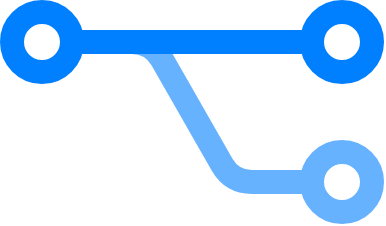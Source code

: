 <mxfile>
    <diagram id="NTDDmtVAqjlmNJ781-ii" name="Page-1">
        <mxGraphModel dx="612" dy="417" grid="1" gridSize="10" guides="1" tooltips="1" connect="1" arrows="1" fold="1" page="1" pageScale="1" pageWidth="1100" pageHeight="850" math="0" shadow="0">
            <root>
                <mxCell id="0"/>
                <mxCell id="1" parent="0"/>
                <mxCell id="9" style="html=1;exitX=1;exitY=0.5;exitDx=0;exitDy=0;entryX=0;entryY=0.5;entryDx=0;entryDy=0;strokeWidth=12;endArrow=none;endFill=0;strokeColor=#66B2FF;" edge="1" parent="1" source="6" target="8">
                    <mxGeometry relative="1" as="geometry">
                        <Array as="points">
                            <mxPoint x="240" y="155"/>
                            <mxPoint x="280" y="225"/>
                        </Array>
                    </mxGeometry>
                </mxCell>
                <mxCell id="6" value="" style="ellipse;whiteSpace=wrap;html=1;aspect=fixed;strokeWidth=12;fillColor=none;strokeColor=#007FFF;" parent="1" vertex="1">
                    <mxGeometry x="170" y="140" width="30" height="30" as="geometry"/>
                </mxCell>
                <mxCell id="7" value="" style="ellipse;whiteSpace=wrap;html=1;aspect=fixed;strokeWidth=12;fillColor=none;strokeColor=#007FFF;" parent="1" vertex="1">
                    <mxGeometry x="320" y="140" width="30" height="30" as="geometry"/>
                </mxCell>
                <mxCell id="8" value="" style="ellipse;whiteSpace=wrap;html=1;aspect=fixed;strokeWidth=12;fillColor=none;strokeColor=#66B2FF;" parent="1" vertex="1">
                    <mxGeometry x="320" y="210" width="30" height="30" as="geometry"/>
                </mxCell>
                <mxCell id="3" value="" style="endArrow=none;html=1;strokeWidth=12;strokeColor=#007FFF;" parent="1" source="6" target="7" edge="1">
                    <mxGeometry width="50" height="50" relative="1" as="geometry">
                        <mxPoint x="120" y="161" as="sourcePoint"/>
                        <mxPoint x="360.0" y="160.906" as="targetPoint"/>
                    </mxGeometry>
                </mxCell>
            </root>
        </mxGraphModel>
    </diagram>
</mxfile>